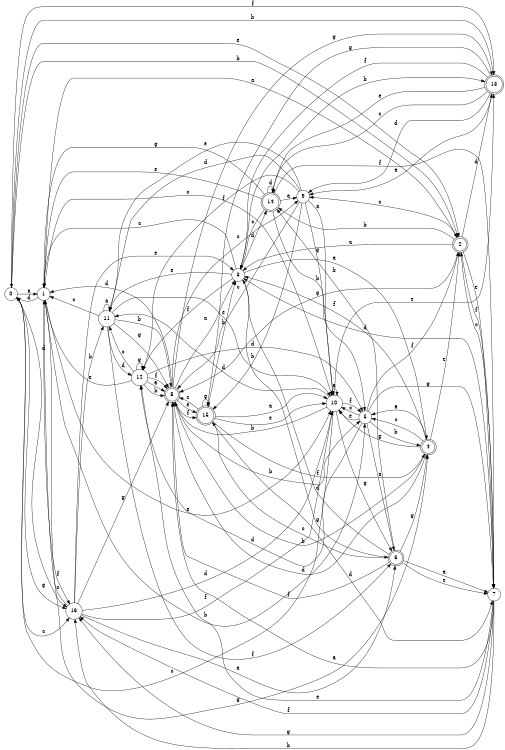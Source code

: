 digraph n14_8 {
__start0 [label="" shape="none"];

rankdir=LR;
size="8,5";

s0 [style="filled", color="black", fillcolor="white" shape="circle", label="0"];
s1 [style="filled", color="black", fillcolor="white" shape="circle", label="1"];
s2 [style="rounded,filled", color="black", fillcolor="white" shape="doublecircle", label="2"];
s3 [style="filled", color="black", fillcolor="white" shape="circle", label="3"];
s4 [style="rounded,filled", color="black", fillcolor="white" shape="doublecircle", label="4"];
s5 [style="filled", color="black", fillcolor="white" shape="circle", label="5"];
s6 [style="rounded,filled", color="black", fillcolor="white" shape="doublecircle", label="6"];
s7 [style="filled", color="black", fillcolor="white" shape="circle", label="7"];
s8 [style="rounded,filled", color="black", fillcolor="white" shape="doublecircle", label="8"];
s9 [style="filled", color="black", fillcolor="white" shape="circle", label="9"];
s10 [style="filled", color="black", fillcolor="white" shape="circle", label="10"];
s11 [style="filled", color="black", fillcolor="white" shape="circle", label="11"];
s12 [style="filled", color="black", fillcolor="white" shape="circle", label="12"];
s13 [style="rounded,filled", color="black", fillcolor="white" shape="doublecircle", label="13"];
s14 [style="rounded,filled", color="black", fillcolor="white" shape="doublecircle", label="14"];
s15 [style="rounded,filled", color="black", fillcolor="white" shape="doublecircle", label="15"];
s16 [style="filled", color="black", fillcolor="white" shape="circle", label="16"];
s0 -> s1 [label="a"];
s0 -> s2 [label="b"];
s0 -> s16 [label="c"];
s0 -> s16 [label="d"];
s0 -> s2 [label="e"];
s0 -> s13 [label="f"];
s0 -> s16 [label="g"];
s1 -> s2 [label="a"];
s1 -> s5 [label="b"];
s1 -> s10 [label="c"];
s1 -> s0 [label="d"];
s1 -> s10 [label="e"];
s1 -> s16 [label="f"];
s1 -> s4 [label="g"];
s2 -> s3 [label="a"];
s2 -> s14 [label="b"];
s2 -> s9 [label="c"];
s2 -> s13 [label="d"];
s2 -> s7 [label="e"];
s2 -> s7 [label="f"];
s2 -> s8 [label="g"];
s3 -> s4 [label="a"];
s3 -> s13 [label="b"];
s3 -> s1 [label="c"];
s3 -> s14 [label="d"];
s3 -> s11 [label="e"];
s3 -> s12 [label="f"];
s3 -> s6 [label="g"];
s4 -> s5 [label="a"];
s4 -> s8 [label="b"];
s4 -> s5 [label="c"];
s4 -> s8 [label="d"];
s4 -> s2 [label="e"];
s4 -> s3 [label="f"];
s4 -> s10 [label="g"];
s5 -> s6 [label="a"];
s5 -> s4 [label="b"];
s5 -> s10 [label="c"];
s5 -> s12 [label="d"];
s5 -> s10 [label="e"];
s5 -> s2 [label="f"];
s5 -> s7 [label="g"];
s6 -> s7 [label="a"];
s6 -> s14 [label="b"];
s6 -> s15 [label="c"];
s6 -> s3 [label="d"];
s6 -> s7 [label="e"];
s6 -> s8 [label="f"];
s6 -> s4 [label="g"];
s7 -> s8 [label="a"];
s7 -> s16 [label="b"];
s7 -> s2 [label="c"];
s7 -> s3 [label="d"];
s7 -> s12 [label="e"];
s7 -> s16 [label="f"];
s7 -> s16 [label="g"];
s8 -> s3 [label="a"];
s8 -> s5 [label="b"];
s8 -> s9 [label="c"];
s8 -> s1 [label="d"];
s8 -> s15 [label="e"];
s8 -> s15 [label="f"];
s8 -> s13 [label="g"];
s9 -> s10 [label="a"];
s9 -> s15 [label="b"];
s9 -> s8 [label="c"];
s9 -> s11 [label="d"];
s9 -> s11 [label="e"];
s9 -> s12 [label="f"];
s9 -> s10 [label="g"];
s10 -> s10 [label="a"];
s10 -> s8 [label="b"];
s10 -> s0 [label="c"];
s10 -> s11 [label="d"];
s10 -> s13 [label="e"];
s10 -> s5 [label="f"];
s10 -> s6 [label="g"];
s11 -> s11 [label="a"];
s11 -> s8 [label="b"];
s11 -> s1 [label="c"];
s11 -> s12 [label="d"];
s11 -> s10 [label="e"];
s11 -> s6 [label="f"];
s11 -> s8 [label="g"];
s12 -> s8 [label="a"];
s12 -> s8 [label="b"];
s12 -> s11 [label="c"];
s12 -> s5 [label="d"];
s12 -> s1 [label="e"];
s12 -> s8 [label="f"];
s12 -> s12 [label="g"];
s13 -> s9 [label="a"];
s13 -> s0 [label="b"];
s13 -> s14 [label="c"];
s13 -> s9 [label="d"];
s13 -> s14 [label="e"];
s13 -> s3 [label="f"];
s13 -> s15 [label="g"];
s14 -> s9 [label="a"];
s14 -> s5 [label="b"];
s14 -> s3 [label="c"];
s14 -> s14 [label="d"];
s14 -> s1 [label="e"];
s14 -> s7 [label="f"];
s14 -> s1 [label="g"];
s15 -> s10 [label="a"];
s15 -> s3 [label="b"];
s15 -> s8 [label="c"];
s15 -> s7 [label="d"];
s15 -> s10 [label="e"];
s15 -> s4 [label="f"];
s15 -> s15 [label="g"];
s16 -> s6 [label="a"];
s16 -> s11 [label="b"];
s16 -> s1 [label="c"];
s16 -> s10 [label="d"];
s16 -> s3 [label="e"];
s16 -> s10 [label="f"];
s16 -> s8 [label="g"];

}